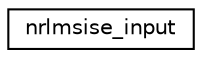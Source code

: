 digraph "Graphical Class Hierarchy"
{
 // INTERACTIVE_SVG=YES
  edge [fontname="Helvetica",fontsize="10",labelfontname="Helvetica",labelfontsize="10"];
  node [fontname="Helvetica",fontsize="10",shape=record];
  rankdir="LR";
  Node0 [label="nrlmsise_input",height=0.2,width=0.4,color="black", fillcolor="white", style="filled",URL="$structnrlmsise__input.html"];
}
